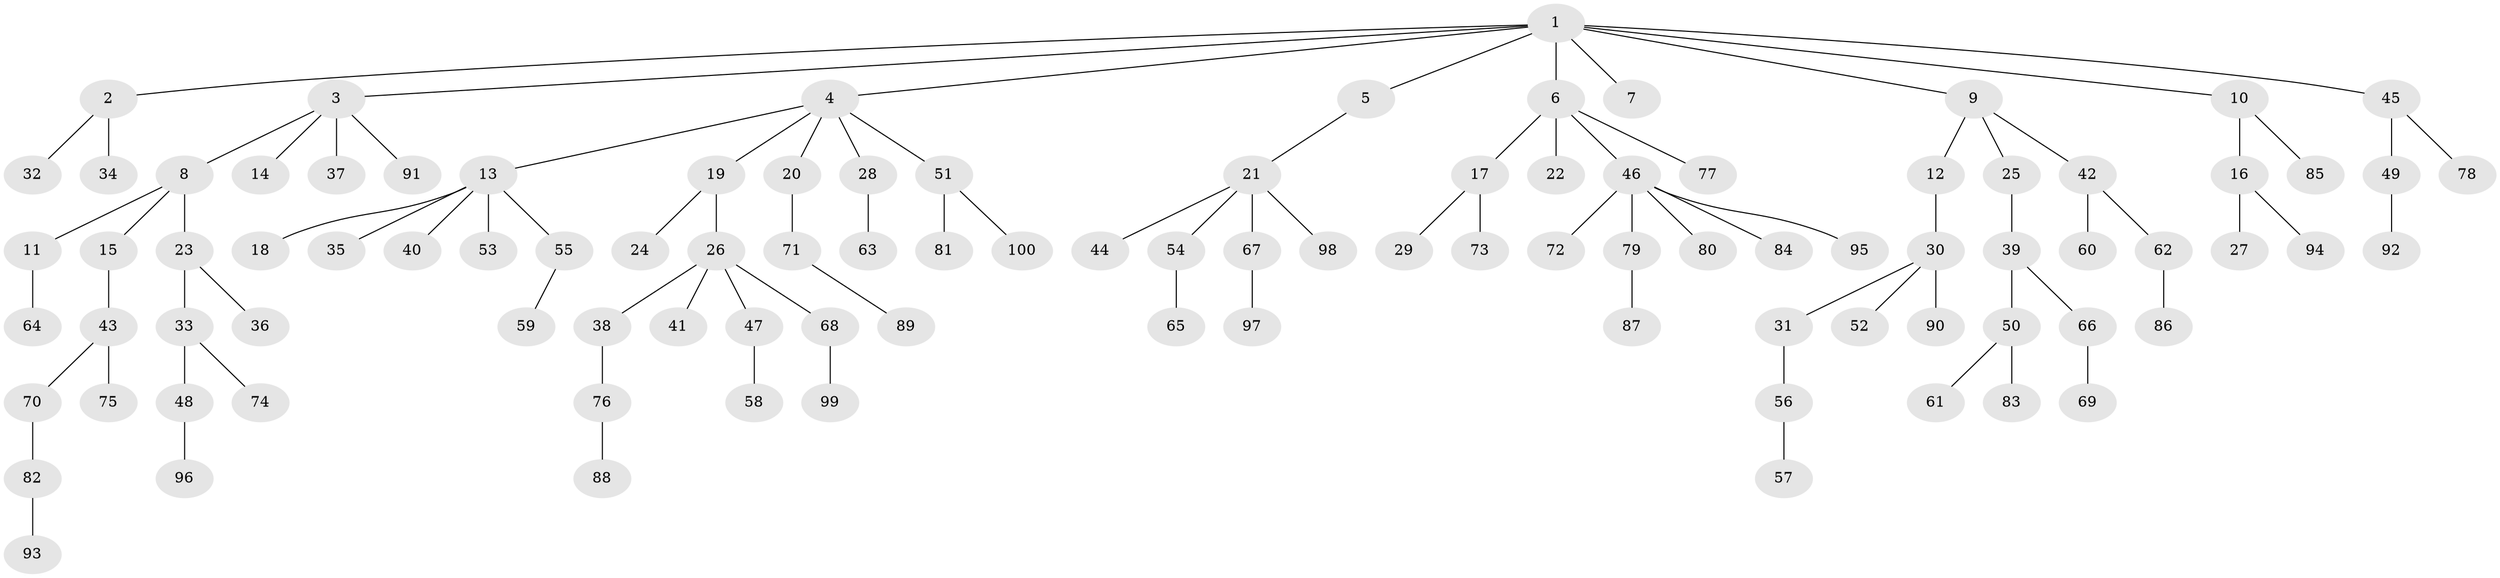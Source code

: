 // Generated by graph-tools (version 1.1) at 2025/11/02/21/25 10:11:10]
// undirected, 100 vertices, 99 edges
graph export_dot {
graph [start="1"]
  node [color=gray90,style=filled];
  1;
  2;
  3;
  4;
  5;
  6;
  7;
  8;
  9;
  10;
  11;
  12;
  13;
  14;
  15;
  16;
  17;
  18;
  19;
  20;
  21;
  22;
  23;
  24;
  25;
  26;
  27;
  28;
  29;
  30;
  31;
  32;
  33;
  34;
  35;
  36;
  37;
  38;
  39;
  40;
  41;
  42;
  43;
  44;
  45;
  46;
  47;
  48;
  49;
  50;
  51;
  52;
  53;
  54;
  55;
  56;
  57;
  58;
  59;
  60;
  61;
  62;
  63;
  64;
  65;
  66;
  67;
  68;
  69;
  70;
  71;
  72;
  73;
  74;
  75;
  76;
  77;
  78;
  79;
  80;
  81;
  82;
  83;
  84;
  85;
  86;
  87;
  88;
  89;
  90;
  91;
  92;
  93;
  94;
  95;
  96;
  97;
  98;
  99;
  100;
  1 -- 2;
  1 -- 3;
  1 -- 4;
  1 -- 5;
  1 -- 6;
  1 -- 7;
  1 -- 9;
  1 -- 10;
  1 -- 45;
  2 -- 32;
  2 -- 34;
  3 -- 8;
  3 -- 14;
  3 -- 37;
  3 -- 91;
  4 -- 13;
  4 -- 19;
  4 -- 20;
  4 -- 28;
  4 -- 51;
  5 -- 21;
  6 -- 17;
  6 -- 22;
  6 -- 46;
  6 -- 77;
  8 -- 11;
  8 -- 15;
  8 -- 23;
  9 -- 12;
  9 -- 25;
  9 -- 42;
  10 -- 16;
  10 -- 85;
  11 -- 64;
  12 -- 30;
  13 -- 18;
  13 -- 35;
  13 -- 40;
  13 -- 53;
  13 -- 55;
  15 -- 43;
  16 -- 27;
  16 -- 94;
  17 -- 29;
  17 -- 73;
  19 -- 24;
  19 -- 26;
  20 -- 71;
  21 -- 44;
  21 -- 54;
  21 -- 67;
  21 -- 98;
  23 -- 33;
  23 -- 36;
  25 -- 39;
  26 -- 38;
  26 -- 41;
  26 -- 47;
  26 -- 68;
  28 -- 63;
  30 -- 31;
  30 -- 52;
  30 -- 90;
  31 -- 56;
  33 -- 48;
  33 -- 74;
  38 -- 76;
  39 -- 50;
  39 -- 66;
  42 -- 60;
  42 -- 62;
  43 -- 70;
  43 -- 75;
  45 -- 49;
  45 -- 78;
  46 -- 72;
  46 -- 79;
  46 -- 80;
  46 -- 84;
  46 -- 95;
  47 -- 58;
  48 -- 96;
  49 -- 92;
  50 -- 61;
  50 -- 83;
  51 -- 81;
  51 -- 100;
  54 -- 65;
  55 -- 59;
  56 -- 57;
  62 -- 86;
  66 -- 69;
  67 -- 97;
  68 -- 99;
  70 -- 82;
  71 -- 89;
  76 -- 88;
  79 -- 87;
  82 -- 93;
}
